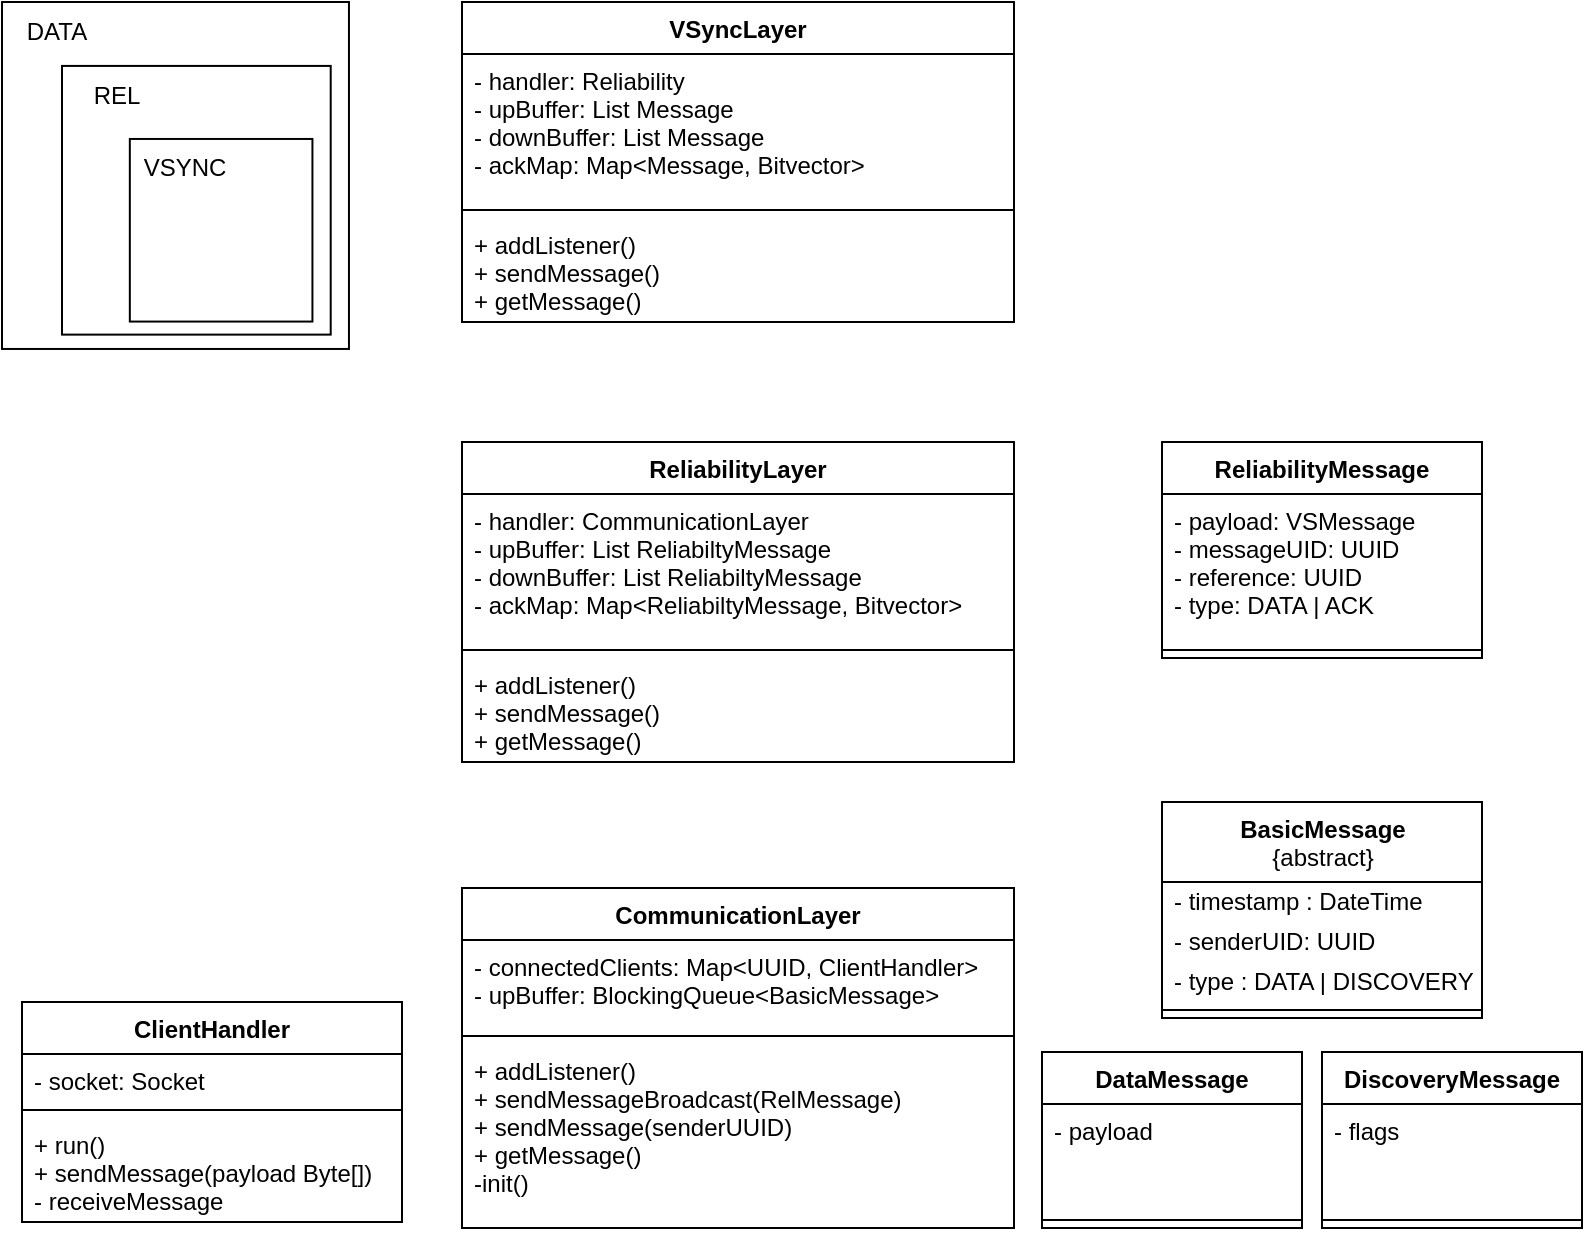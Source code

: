 <mxfile version="21.6.7" type="device">
  <diagram id="uH54kyftliJ96vURA3TG" name="Pagina-1">
    <mxGraphModel dx="1674" dy="756" grid="1" gridSize="10" guides="1" tooltips="1" connect="1" arrows="1" fold="1" page="1" pageScale="1" pageWidth="1169" pageHeight="827" background="none" math="0" shadow="0">
      <root>
        <mxCell id="0" />
        <mxCell id="1" parent="0" />
        <mxCell id="1DaD0b_Yj19bJ4eFErKd-1" value="CommunicationLayer" style="swimlane;fontStyle=1;align=center;verticalAlign=top;childLayout=stackLayout;horizontal=1;startSize=26;horizontalStack=0;resizeParent=1;resizeParentMax=0;resizeLast=0;collapsible=1;marginBottom=0;" parent="1" vertex="1">
          <mxGeometry x="380" y="583" width="276" height="170" as="geometry" />
        </mxCell>
        <mxCell id="1DaD0b_Yj19bJ4eFErKd-2" value="- connectedClients: Map&lt;UUID, ClientHandler&gt;&#xa;- upBuffer: BlockingQueue&lt;BasicMessage&gt;&#xa;" style="text;strokeColor=none;fillColor=none;align=left;verticalAlign=top;spacingLeft=4;spacingRight=4;overflow=hidden;rotatable=0;points=[[0,0.5],[1,0.5]];portConstraint=eastwest;" parent="1DaD0b_Yj19bJ4eFErKd-1" vertex="1">
          <mxGeometry y="26" width="276" height="44" as="geometry" />
        </mxCell>
        <mxCell id="1DaD0b_Yj19bJ4eFErKd-3" value="" style="line;strokeWidth=1;fillColor=none;align=left;verticalAlign=middle;spacingTop=-1;spacingLeft=3;spacingRight=3;rotatable=0;labelPosition=right;points=[];portConstraint=eastwest;strokeColor=inherit;" parent="1DaD0b_Yj19bJ4eFErKd-1" vertex="1">
          <mxGeometry y="70" width="276" height="8" as="geometry" />
        </mxCell>
        <mxCell id="1DaD0b_Yj19bJ4eFErKd-4" value="+ addListener()&#xa;+ sendMessageBroadcast(RelMessage)&#xa;+ sendMessage(senderUUID)&#xa;+ getMessage()&#xa;-init()" style="text;strokeColor=none;fillColor=none;align=left;verticalAlign=top;spacingLeft=4;spacingRight=4;overflow=hidden;rotatable=0;points=[[0,0.5],[1,0.5]];portConstraint=eastwest;" parent="1DaD0b_Yj19bJ4eFErKd-1" vertex="1">
          <mxGeometry y="78" width="276" height="92" as="geometry" />
        </mxCell>
        <mxCell id="1DaD0b_Yj19bJ4eFErKd-9" value="DataMessage" style="swimlane;fontStyle=1;align=center;verticalAlign=top;childLayout=stackLayout;horizontal=1;startSize=26;horizontalStack=0;resizeParent=1;resizeParentMax=0;resizeLast=0;collapsible=1;marginBottom=0;" parent="1" vertex="1">
          <mxGeometry x="670" y="665" width="130" height="88" as="geometry" />
        </mxCell>
        <mxCell id="1DaD0b_Yj19bJ4eFErKd-10" value="- payload" style="text;strokeColor=none;fillColor=none;align=left;verticalAlign=top;spacingLeft=4;spacingRight=4;overflow=hidden;rotatable=0;points=[[0,0.5],[1,0.5]];portConstraint=eastwest;" parent="1DaD0b_Yj19bJ4eFErKd-9" vertex="1">
          <mxGeometry y="26" width="130" height="54" as="geometry" />
        </mxCell>
        <mxCell id="1DaD0b_Yj19bJ4eFErKd-11" value="" style="line;strokeWidth=1;fillColor=none;align=left;verticalAlign=middle;spacingTop=-1;spacingLeft=3;spacingRight=3;rotatable=0;labelPosition=right;points=[];portConstraint=eastwest;strokeColor=inherit;" parent="1DaD0b_Yj19bJ4eFErKd-9" vertex="1">
          <mxGeometry y="80" width="130" height="8" as="geometry" />
        </mxCell>
        <mxCell id="1DaD0b_Yj19bJ4eFErKd-13" value="ReliabilityLayer" style="swimlane;fontStyle=1;align=center;verticalAlign=top;childLayout=stackLayout;horizontal=1;startSize=26;horizontalStack=0;resizeParent=1;resizeParentMax=0;resizeLast=0;collapsible=1;marginBottom=0;" parent="1" vertex="1">
          <mxGeometry x="380" y="360" width="276" height="160" as="geometry" />
        </mxCell>
        <mxCell id="1DaD0b_Yj19bJ4eFErKd-14" value="- handler: CommunicationLayer&#xa;- upBuffer: List ReliabiltyMessage&#xa;- downBuffer: List ReliabiltyMessage&#xa;- ackMap: Map&lt;ReliabiltyMessage, Bitvector&gt;" style="text;strokeColor=none;fillColor=none;align=left;verticalAlign=top;spacingLeft=4;spacingRight=4;overflow=hidden;rotatable=0;points=[[0,0.5],[1,0.5]];portConstraint=eastwest;" parent="1DaD0b_Yj19bJ4eFErKd-13" vertex="1">
          <mxGeometry y="26" width="276" height="74" as="geometry" />
        </mxCell>
        <mxCell id="1DaD0b_Yj19bJ4eFErKd-15" value="" style="line;strokeWidth=1;fillColor=none;align=left;verticalAlign=middle;spacingTop=-1;spacingLeft=3;spacingRight=3;rotatable=0;labelPosition=right;points=[];portConstraint=eastwest;strokeColor=inherit;" parent="1DaD0b_Yj19bJ4eFErKd-13" vertex="1">
          <mxGeometry y="100" width="276" height="8" as="geometry" />
        </mxCell>
        <mxCell id="1DaD0b_Yj19bJ4eFErKd-16" value="+ addListener()&#xa;+ sendMessage()&#xa;+ getMessage()&#xa;" style="text;strokeColor=none;fillColor=none;align=left;verticalAlign=top;spacingLeft=4;spacingRight=4;overflow=hidden;rotatable=0;points=[[0,0.5],[1,0.5]];portConstraint=eastwest;" parent="1DaD0b_Yj19bJ4eFErKd-13" vertex="1">
          <mxGeometry y="108" width="276" height="52" as="geometry" />
        </mxCell>
        <mxCell id="1DaD0b_Yj19bJ4eFErKd-17" value="ReliabilityMessage" style="swimlane;fontStyle=1;align=center;verticalAlign=top;childLayout=stackLayout;horizontal=1;startSize=26;horizontalStack=0;resizeParent=1;resizeParentMax=0;resizeLast=0;collapsible=1;marginBottom=0;" parent="1" vertex="1">
          <mxGeometry x="730" y="360" width="160" height="108" as="geometry" />
        </mxCell>
        <mxCell id="1DaD0b_Yj19bJ4eFErKd-18" value="- payload: VSMessage&#xa;- messageUID: UUID&#xa;- reference: UUID&#xa;- type: DATA | ACK" style="text;strokeColor=none;fillColor=none;align=left;verticalAlign=top;spacingLeft=4;spacingRight=4;overflow=hidden;rotatable=0;points=[[0,0.5],[1,0.5]];portConstraint=eastwest;" parent="1DaD0b_Yj19bJ4eFErKd-17" vertex="1">
          <mxGeometry y="26" width="160" height="74" as="geometry" />
        </mxCell>
        <mxCell id="1DaD0b_Yj19bJ4eFErKd-19" value="" style="line;strokeWidth=1;fillColor=none;align=left;verticalAlign=middle;spacingTop=-1;spacingLeft=3;spacingRight=3;rotatable=0;labelPosition=right;points=[];portConstraint=eastwest;strokeColor=inherit;" parent="1DaD0b_Yj19bJ4eFErKd-17" vertex="1">
          <mxGeometry y="100" width="160" height="8" as="geometry" />
        </mxCell>
        <mxCell id="1DaD0b_Yj19bJ4eFErKd-21" value="VSyncLayer" style="swimlane;fontStyle=1;align=center;verticalAlign=top;childLayout=stackLayout;horizontal=1;startSize=26;horizontalStack=0;resizeParent=1;resizeParentMax=0;resizeLast=0;collapsible=1;marginBottom=0;" parent="1" vertex="1">
          <mxGeometry x="380" y="140" width="276" height="160" as="geometry" />
        </mxCell>
        <mxCell id="1DaD0b_Yj19bJ4eFErKd-22" value="- handler: Reliability&#xa;- upBuffer: List Message&#xa;- downBuffer: List Message&#xa;- ackMap: Map&lt;Message, Bitvector&gt;" style="text;strokeColor=none;fillColor=none;align=left;verticalAlign=top;spacingLeft=4;spacingRight=4;overflow=hidden;rotatable=0;points=[[0,0.5],[1,0.5]];portConstraint=eastwest;" parent="1DaD0b_Yj19bJ4eFErKd-21" vertex="1">
          <mxGeometry y="26" width="276" height="74" as="geometry" />
        </mxCell>
        <mxCell id="1DaD0b_Yj19bJ4eFErKd-23" value="" style="line;strokeWidth=1;fillColor=none;align=left;verticalAlign=middle;spacingTop=-1;spacingLeft=3;spacingRight=3;rotatable=0;labelPosition=right;points=[];portConstraint=eastwest;strokeColor=inherit;" parent="1DaD0b_Yj19bJ4eFErKd-21" vertex="1">
          <mxGeometry y="100" width="276" height="8" as="geometry" />
        </mxCell>
        <mxCell id="1DaD0b_Yj19bJ4eFErKd-24" value="+ addListener()&#xa;+ sendMessage()&#xa;+ getMessage()" style="text;strokeColor=none;fillColor=none;align=left;verticalAlign=top;spacingLeft=4;spacingRight=4;overflow=hidden;rotatable=0;points=[[0,0.5],[1,0.5]];portConstraint=eastwest;" parent="1DaD0b_Yj19bJ4eFErKd-21" vertex="1">
          <mxGeometry y="108" width="276" height="52" as="geometry" />
        </mxCell>
        <mxCell id="1DaD0b_Yj19bJ4eFErKd-29" value="DiscoveryMessage" style="swimlane;fontStyle=1;align=center;verticalAlign=top;childLayout=stackLayout;horizontal=1;startSize=26;horizontalStack=0;resizeParent=1;resizeParentMax=0;resizeLast=0;collapsible=1;marginBottom=0;" parent="1" vertex="1">
          <mxGeometry x="810" y="665" width="130" height="88" as="geometry" />
        </mxCell>
        <mxCell id="1DaD0b_Yj19bJ4eFErKd-30" value="- flags" style="text;strokeColor=none;fillColor=none;align=left;verticalAlign=top;spacingLeft=4;spacingRight=4;overflow=hidden;rotatable=0;points=[[0,0.5],[1,0.5]];portConstraint=eastwest;" parent="1DaD0b_Yj19bJ4eFErKd-29" vertex="1">
          <mxGeometry y="26" width="130" height="54" as="geometry" />
        </mxCell>
        <mxCell id="1DaD0b_Yj19bJ4eFErKd-31" value="" style="line;strokeWidth=1;fillColor=none;align=left;verticalAlign=middle;spacingTop=-1;spacingLeft=3;spacingRight=3;rotatable=0;labelPosition=right;points=[];portConstraint=eastwest;strokeColor=inherit;" parent="1DaD0b_Yj19bJ4eFErKd-29" vertex="1">
          <mxGeometry y="80" width="130" height="8" as="geometry" />
        </mxCell>
        <mxCell id="1DaD0b_Yj19bJ4eFErKd-38" value="&lt;b&gt;BasicMessage&lt;/b&gt;&lt;br&gt;{abstract}" style="swimlane;fontStyle=0;align=center;verticalAlign=top;childLayout=stackLayout;horizontal=1;startSize=40;horizontalStack=0;resizeParent=1;resizeParentMax=0;resizeLast=0;collapsible=0;marginBottom=0;html=1;" parent="1" vertex="1">
          <mxGeometry x="730" y="540" width="160" height="108" as="geometry" />
        </mxCell>
        <mxCell id="1DaD0b_Yj19bJ4eFErKd-40" value="- timestamp : DateTime" style="text;html=1;strokeColor=none;fillColor=none;align=left;verticalAlign=middle;spacingLeft=4;spacingRight=4;overflow=hidden;rotatable=0;points=[[0,0.5],[1,0.5]];portConstraint=eastwest;" parent="1DaD0b_Yj19bJ4eFErKd-38" vertex="1">
          <mxGeometry y="40" width="160" height="20" as="geometry" />
        </mxCell>
        <mxCell id="1DaD0b_Yj19bJ4eFErKd-46" value="- senderUID: UUID" style="text;html=1;strokeColor=none;fillColor=none;align=left;verticalAlign=middle;spacingLeft=4;spacingRight=4;overflow=hidden;rotatable=0;points=[[0,0.5],[1,0.5]];portConstraint=eastwest;" parent="1DaD0b_Yj19bJ4eFErKd-38" vertex="1">
          <mxGeometry y="60" width="160" height="20" as="geometry" />
        </mxCell>
        <mxCell id="1DaD0b_Yj19bJ4eFErKd-47" value="- type : DATA | DISCOVERY" style="text;html=1;strokeColor=none;fillColor=none;align=left;verticalAlign=middle;spacingLeft=4;spacingRight=4;overflow=hidden;rotatable=0;points=[[0,0.5],[1,0.5]];portConstraint=eastwest;" parent="1DaD0b_Yj19bJ4eFErKd-38" vertex="1">
          <mxGeometry y="80" width="160" height="20" as="geometry" />
        </mxCell>
        <mxCell id="1DaD0b_Yj19bJ4eFErKd-43" value="" style="line;strokeWidth=1;fillColor=none;align=left;verticalAlign=middle;spacingTop=-1;spacingLeft=3;spacingRight=3;rotatable=0;labelPosition=right;points=[];portConstraint=eastwest;" parent="1DaD0b_Yj19bJ4eFErKd-38" vertex="1">
          <mxGeometry y="100" width="160" height="8" as="geometry" />
        </mxCell>
        <mxCell id="ZzXIpPAD5MCdEfTn8lEt-1" value="ClientHandler" style="swimlane;fontStyle=1;align=center;verticalAlign=top;childLayout=stackLayout;horizontal=1;startSize=26;horizontalStack=0;resizeParent=1;resizeParentMax=0;resizeLast=0;collapsible=1;marginBottom=0;" parent="1" vertex="1">
          <mxGeometry x="160" y="640" width="190" height="110" as="geometry" />
        </mxCell>
        <mxCell id="ZzXIpPAD5MCdEfTn8lEt-2" value="- socket: Socket" style="text;strokeColor=none;fillColor=none;align=left;verticalAlign=top;spacingLeft=4;spacingRight=4;overflow=hidden;rotatable=0;points=[[0,0.5],[1,0.5]];portConstraint=eastwest;" parent="ZzXIpPAD5MCdEfTn8lEt-1" vertex="1">
          <mxGeometry y="26" width="190" height="24" as="geometry" />
        </mxCell>
        <mxCell id="ZzXIpPAD5MCdEfTn8lEt-3" value="" style="line;strokeWidth=1;fillColor=none;align=left;verticalAlign=middle;spacingTop=-1;spacingLeft=3;spacingRight=3;rotatable=0;labelPosition=right;points=[];portConstraint=eastwest;strokeColor=inherit;" parent="ZzXIpPAD5MCdEfTn8lEt-1" vertex="1">
          <mxGeometry y="50" width="190" height="8" as="geometry" />
        </mxCell>
        <mxCell id="ZzXIpPAD5MCdEfTn8lEt-4" value="+ run()&#xa;+ sendMessage(payload Byte[])&#xa;- receiveMessage" style="text;strokeColor=none;fillColor=none;align=left;verticalAlign=top;spacingLeft=4;spacingRight=4;overflow=hidden;rotatable=0;points=[[0,0.5],[1,0.5]];portConstraint=eastwest;" parent="ZzXIpPAD5MCdEfTn8lEt-1" vertex="1">
          <mxGeometry y="58" width="190" height="52" as="geometry" />
        </mxCell>
        <mxCell id="ZzXIpPAD5MCdEfTn8lEt-22" value="" style="group" parent="1" vertex="1" connectable="0">
          <mxGeometry x="150" y="140" width="173.48" height="173.48" as="geometry" />
        </mxCell>
        <mxCell id="ZzXIpPAD5MCdEfTn8lEt-9" value="" style="whiteSpace=wrap;html=1;aspect=fixed;movable=0;resizable=0;rotatable=0;deletable=0;editable=0;locked=1;connectable=0;" parent="ZzXIpPAD5MCdEfTn8lEt-22" vertex="1">
          <mxGeometry width="173.478" height="173.478" as="geometry" />
        </mxCell>
        <mxCell id="ZzXIpPAD5MCdEfTn8lEt-13" value="" style="whiteSpace=wrap;html=1;aspect=fixed;movable=1;resizable=1;rotatable=1;deletable=1;editable=1;locked=0;connectable=1;" parent="ZzXIpPAD5MCdEfTn8lEt-22" vertex="1">
          <mxGeometry x="30" y="31.96" width="134.35" height="134.35" as="geometry" />
        </mxCell>
        <mxCell id="ZzXIpPAD5MCdEfTn8lEt-16" value="" style="whiteSpace=wrap;html=1;aspect=fixed;movable=1;resizable=1;rotatable=1;deletable=1;editable=1;locked=0;connectable=1;" parent="ZzXIpPAD5MCdEfTn8lEt-22" vertex="1">
          <mxGeometry x="63.913" y="68.478" width="91.304" height="91.304" as="geometry" />
        </mxCell>
        <mxCell id="ZzXIpPAD5MCdEfTn8lEt-18" value="DATA" style="text;html=1;strokeColor=none;fillColor=none;align=center;verticalAlign=middle;whiteSpace=wrap;rounded=0;movable=0;resizable=0;rotatable=0;deletable=0;editable=0;locked=1;connectable=0;" parent="ZzXIpPAD5MCdEfTn8lEt-22" vertex="1">
          <mxGeometry width="54.783" height="29.348" as="geometry" />
        </mxCell>
        <mxCell id="ZzXIpPAD5MCdEfTn8lEt-15" value="REL" style="text;html=1;strokeColor=none;fillColor=none;align=center;verticalAlign=middle;whiteSpace=wrap;rounded=0;movable=0;resizable=0;rotatable=0;deletable=0;editable=0;locked=1;connectable=0;" parent="ZzXIpPAD5MCdEfTn8lEt-22" vertex="1">
          <mxGeometry x="30" y="30" width="54.79" height="33.26" as="geometry" />
        </mxCell>
        <mxCell id="ZzXIpPAD5MCdEfTn8lEt-12" value="VSYNC" style="text;html=1;strokeColor=none;fillColor=none;align=center;verticalAlign=middle;whiteSpace=wrap;rounded=0;movable=0;resizable=0;rotatable=0;deletable=0;editable=0;locked=1;connectable=0;" parent="ZzXIpPAD5MCdEfTn8lEt-22" vertex="1">
          <mxGeometry x="63.913" y="68.478" width="54.783" height="29.348" as="geometry" />
        </mxCell>
      </root>
    </mxGraphModel>
  </diagram>
</mxfile>
